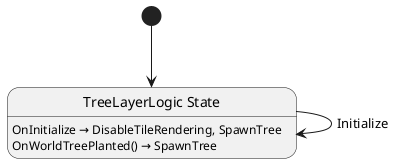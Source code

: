 @startuml TreeLayerLogic
state "TreeLayerLogic State" as Shellguard_World_TreeLayerLogic_State

Shellguard_World_TreeLayerLogic_State --> Shellguard_World_TreeLayerLogic_State : Initialize

Shellguard_World_TreeLayerLogic_State : OnInitialize → DisableTileRendering, SpawnTree
Shellguard_World_TreeLayerLogic_State : OnWorldTreePlanted() → SpawnTree

[*] --> Shellguard_World_TreeLayerLogic_State
@enduml